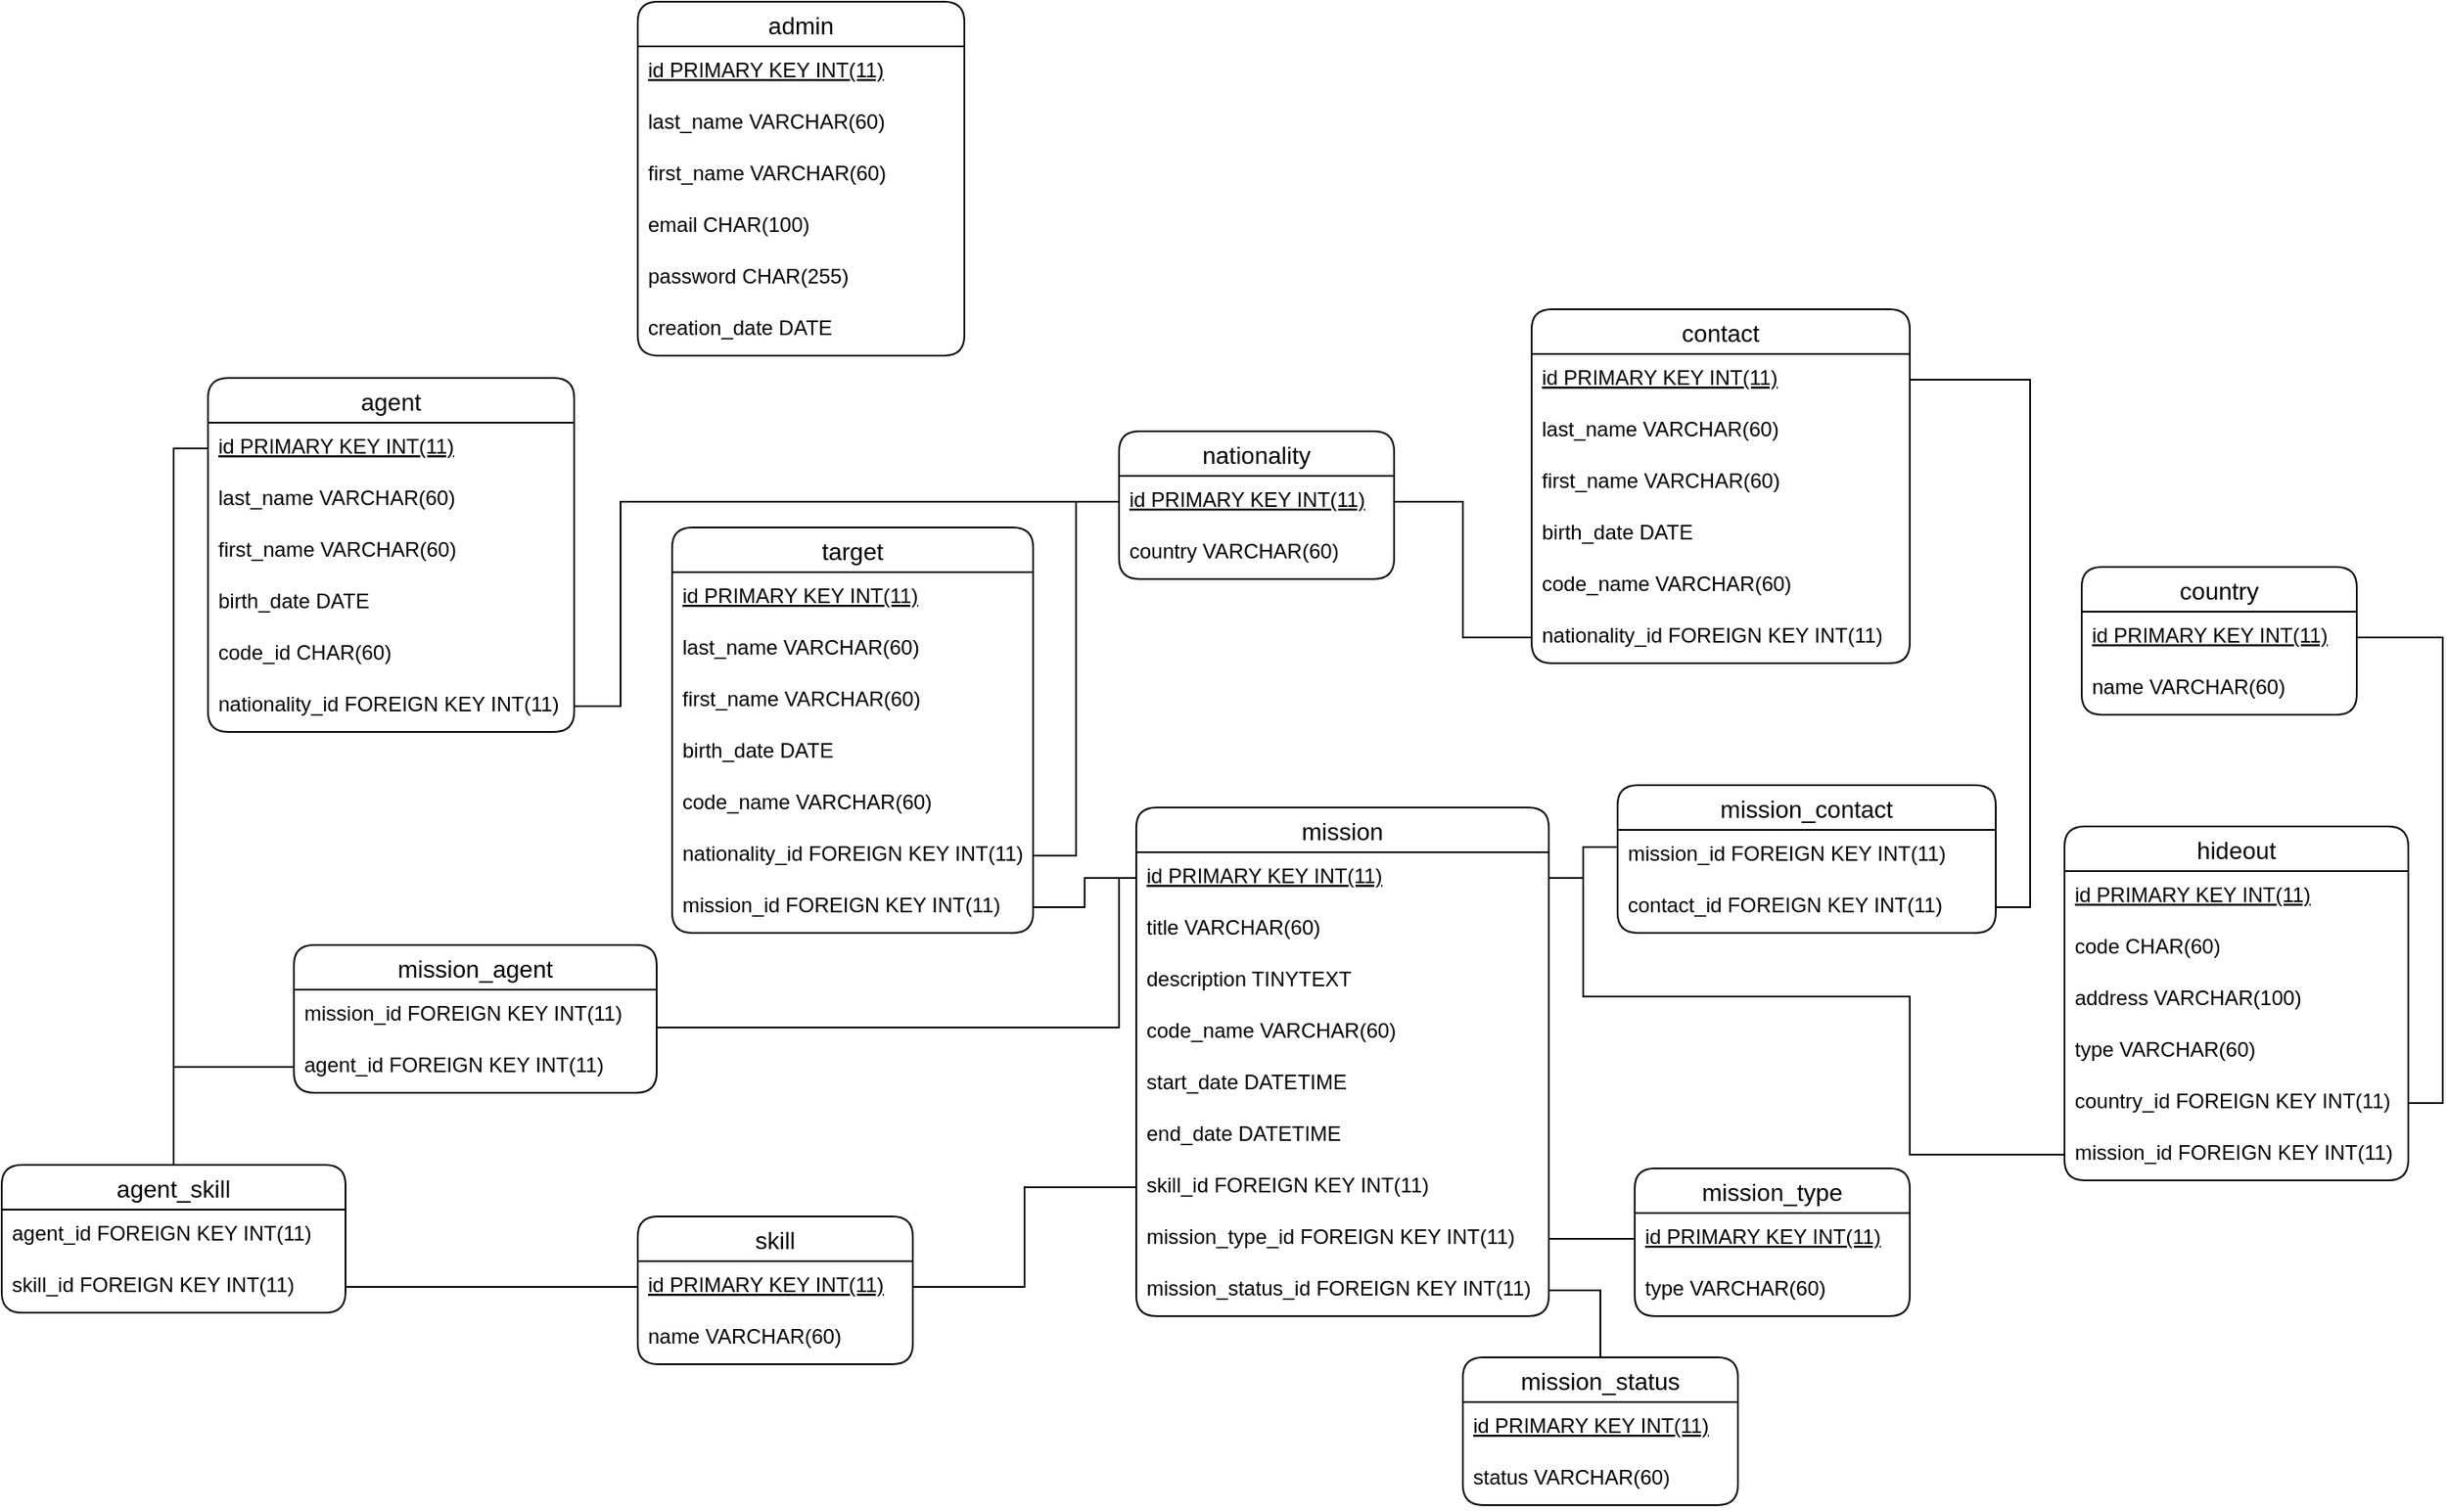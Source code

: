 <mxfile version="20.0.4" type="github"><diagram id="qepDUlMZ8FlK5z7kRhkh" name="Page-1"><mxGraphModel dx="1422" dy="762" grid="1" gridSize="10" guides="1" tooltips="1" connect="1" arrows="1" fold="1" page="1" pageScale="1" pageWidth="827" pageHeight="1169" math="0" shadow="0"><root><mxCell id="0"/><mxCell id="1" parent="0"/><mxCell id="NqERTmWYEVs4rElIwDod-1" value="agent" style="swimlane;fontStyle=0;childLayout=stackLayout;horizontal=1;startSize=26;horizontalStack=0;resizeParent=1;resizeParentMax=0;resizeLast=0;collapsible=1;marginBottom=0;align=center;fontSize=14;rounded=1;" vertex="1" parent="1"><mxGeometry x="160" y="259" width="213" height="206" as="geometry"/></mxCell><mxCell id="NqERTmWYEVs4rElIwDod-2" value="id PRIMARY KEY INT(11)" style="text;strokeColor=none;fillColor=none;spacingLeft=4;spacingRight=4;overflow=hidden;rotatable=0;points=[[0,0.5],[1,0.5]];portConstraint=eastwest;fontSize=12;fontStyle=4" vertex="1" parent="NqERTmWYEVs4rElIwDod-1"><mxGeometry y="26" width="213" height="30" as="geometry"/></mxCell><mxCell id="NqERTmWYEVs4rElIwDod-3" value="last_name VARCHAR(60)&#10;" style="text;strokeColor=none;fillColor=none;spacingLeft=4;spacingRight=4;overflow=hidden;rotatable=0;points=[[0,0.5],[1,0.5]];portConstraint=eastwest;fontSize=12;" vertex="1" parent="NqERTmWYEVs4rElIwDod-1"><mxGeometry y="56" width="213" height="30" as="geometry"/></mxCell><mxCell id="NqERTmWYEVs4rElIwDod-4" value="first_name VARCHAR(60)" style="text;strokeColor=none;fillColor=none;spacingLeft=4;spacingRight=4;overflow=hidden;rotatable=0;points=[[0,0.5],[1,0.5]];portConstraint=eastwest;fontSize=12;" vertex="1" parent="NqERTmWYEVs4rElIwDod-1"><mxGeometry y="86" width="213" height="30" as="geometry"/></mxCell><mxCell id="NqERTmWYEVs4rElIwDod-5" value="birth_date DATE" style="text;strokeColor=none;fillColor=none;spacingLeft=4;spacingRight=4;overflow=hidden;rotatable=0;points=[[0,0.5],[1,0.5]];portConstraint=eastwest;fontSize=12;" vertex="1" parent="NqERTmWYEVs4rElIwDod-1"><mxGeometry y="116" width="213" height="30" as="geometry"/></mxCell><mxCell id="NqERTmWYEVs4rElIwDod-6" value="code_id CHAR(60)" style="text;strokeColor=none;fillColor=none;spacingLeft=4;spacingRight=4;overflow=hidden;rotatable=0;points=[[0,0.5],[1,0.5]];portConstraint=eastwest;fontSize=12;" vertex="1" parent="NqERTmWYEVs4rElIwDod-1"><mxGeometry y="146" width="213" height="30" as="geometry"/></mxCell><mxCell id="NqERTmWYEVs4rElIwDod-7" value="nationality_id FOREIGN KEY INT(11)" style="text;strokeColor=none;fillColor=none;spacingLeft=4;spacingRight=4;overflow=hidden;rotatable=0;points=[[0,0.5],[1,0.5]];portConstraint=eastwest;fontSize=12;" vertex="1" parent="NqERTmWYEVs4rElIwDod-1"><mxGeometry y="176" width="213" height="30" as="geometry"/></mxCell><mxCell id="NqERTmWYEVs4rElIwDod-8" value="nationality" style="swimlane;fontStyle=0;childLayout=stackLayout;horizontal=1;startSize=26;horizontalStack=0;resizeParent=1;resizeParentMax=0;resizeLast=0;collapsible=1;marginBottom=0;align=center;fontSize=14;rounded=1;" vertex="1" parent="1"><mxGeometry x="690" y="290" width="160" height="86" as="geometry"/></mxCell><mxCell id="NqERTmWYEVs4rElIwDod-9" value="id PRIMARY KEY INT(11)" style="text;strokeColor=none;fillColor=none;spacingLeft=4;spacingRight=4;overflow=hidden;rotatable=0;points=[[0,0.5],[1,0.5]];portConstraint=eastwest;fontSize=12;fontStyle=4" vertex="1" parent="NqERTmWYEVs4rElIwDod-8"><mxGeometry y="26" width="160" height="30" as="geometry"/></mxCell><mxCell id="NqERTmWYEVs4rElIwDod-10" value="country VARCHAR(60)" style="text;strokeColor=none;fillColor=none;spacingLeft=4;spacingRight=4;overflow=hidden;rotatable=0;points=[[0,0.5],[1,0.5]];portConstraint=eastwest;fontSize=12;" vertex="1" parent="NqERTmWYEVs4rElIwDod-8"><mxGeometry y="56" width="160" height="30" as="geometry"/></mxCell><mxCell id="NqERTmWYEVs4rElIwDod-11" value="skill" style="swimlane;fontStyle=0;childLayout=stackLayout;horizontal=1;startSize=26;horizontalStack=0;resizeParent=1;resizeParentMax=0;resizeLast=0;collapsible=1;marginBottom=0;align=center;fontSize=14;rounded=1;" vertex="1" parent="1"><mxGeometry x="410" y="747" width="160" height="86" as="geometry"/></mxCell><mxCell id="NqERTmWYEVs4rElIwDod-12" value="id PRIMARY KEY INT(11)" style="text;strokeColor=none;fillColor=none;spacingLeft=4;spacingRight=4;overflow=hidden;rotatable=0;points=[[0,0.5],[1,0.5]];portConstraint=eastwest;fontSize=12;fontStyle=4" vertex="1" parent="NqERTmWYEVs4rElIwDod-11"><mxGeometry y="26" width="160" height="30" as="geometry"/></mxCell><mxCell id="NqERTmWYEVs4rElIwDod-13" value="name VARCHAR(60)" style="text;strokeColor=none;fillColor=none;spacingLeft=4;spacingRight=4;overflow=hidden;rotatable=0;points=[[0,0.5],[1,0.5]];portConstraint=eastwest;fontSize=12;" vertex="1" parent="NqERTmWYEVs4rElIwDod-11"><mxGeometry y="56" width="160" height="30" as="geometry"/></mxCell><mxCell id="NqERTmWYEVs4rElIwDod-14" value="target" style="swimlane;fontStyle=0;childLayout=stackLayout;horizontal=1;startSize=26;horizontalStack=0;resizeParent=1;resizeParentMax=0;resizeLast=0;collapsible=1;marginBottom=0;align=center;fontSize=14;rounded=1;swimlaneLine=1;" vertex="1" parent="1"><mxGeometry x="430" y="346" width="210" height="236" as="geometry"/></mxCell><mxCell id="NqERTmWYEVs4rElIwDod-15" value="id PRIMARY KEY INT(11)" style="text;strokeColor=none;fillColor=none;spacingLeft=4;spacingRight=4;overflow=hidden;rotatable=0;points=[[0,0.5],[1,0.5]];portConstraint=eastwest;fontSize=12;fontStyle=4" vertex="1" parent="NqERTmWYEVs4rElIwDod-14"><mxGeometry y="26" width="210" height="30" as="geometry"/></mxCell><mxCell id="NqERTmWYEVs4rElIwDod-16" value="last_name VARCHAR(60)" style="text;strokeColor=none;fillColor=none;spacingLeft=4;spacingRight=4;overflow=hidden;rotatable=0;points=[[0,0.5],[1,0.5]];portConstraint=eastwest;fontSize=12;" vertex="1" parent="NqERTmWYEVs4rElIwDod-14"><mxGeometry y="56" width="210" height="30" as="geometry"/></mxCell><mxCell id="NqERTmWYEVs4rElIwDod-17" value="first_name VARCHAR(60)" style="text;strokeColor=none;fillColor=none;spacingLeft=4;spacingRight=4;overflow=hidden;rotatable=0;points=[[0,0.5],[1,0.5]];portConstraint=eastwest;fontSize=12;" vertex="1" parent="NqERTmWYEVs4rElIwDod-14"><mxGeometry y="86" width="210" height="30" as="geometry"/></mxCell><mxCell id="NqERTmWYEVs4rElIwDod-18" value="birth_date DATE" style="text;strokeColor=none;fillColor=none;spacingLeft=4;spacingRight=4;overflow=hidden;rotatable=0;points=[[0,0.5],[1,0.5]];portConstraint=eastwest;fontSize=12;" vertex="1" parent="NqERTmWYEVs4rElIwDod-14"><mxGeometry y="116" width="210" height="30" as="geometry"/></mxCell><mxCell id="NqERTmWYEVs4rElIwDod-19" value="code_name VARCHAR(60)" style="text;strokeColor=none;fillColor=none;spacingLeft=4;spacingRight=4;overflow=hidden;rotatable=0;points=[[0,0.5],[1,0.5]];portConstraint=eastwest;fontSize=12;" vertex="1" parent="NqERTmWYEVs4rElIwDod-14"><mxGeometry y="146" width="210" height="30" as="geometry"/></mxCell><mxCell id="NqERTmWYEVs4rElIwDod-20" value="nationality_id FOREIGN KEY INT(11)" style="text;strokeColor=none;fillColor=none;spacingLeft=4;spacingRight=4;overflow=hidden;rotatable=0;points=[[0,0.5],[1,0.5]];portConstraint=eastwest;fontSize=12;" vertex="1" parent="NqERTmWYEVs4rElIwDod-14"><mxGeometry y="176" width="210" height="30" as="geometry"/></mxCell><mxCell id="NqERTmWYEVs4rElIwDod-21" value="mission_id FOREIGN KEY INT(11)" style="text;strokeColor=none;fillColor=none;spacingLeft=4;spacingRight=4;overflow=hidden;rotatable=0;points=[[0,0.5],[1,0.5]];portConstraint=eastwest;fontSize=12;" vertex="1" parent="NqERTmWYEVs4rElIwDod-14"><mxGeometry y="206" width="210" height="30" as="geometry"/></mxCell><mxCell id="NqERTmWYEVs4rElIwDod-22" value="contact" style="swimlane;fontStyle=0;childLayout=stackLayout;horizontal=1;startSize=26;horizontalStack=0;resizeParent=1;resizeParentMax=0;resizeLast=0;collapsible=1;marginBottom=0;align=center;fontSize=14;rounded=1;" vertex="1" parent="1"><mxGeometry x="930" y="219" width="220" height="206" as="geometry"/></mxCell><mxCell id="NqERTmWYEVs4rElIwDod-23" value="id PRIMARY KEY INT(11)" style="text;strokeColor=none;fillColor=none;spacingLeft=4;spacingRight=4;overflow=hidden;rotatable=0;points=[[0,0.5],[1,0.5]];portConstraint=eastwest;fontSize=12;fontStyle=4" vertex="1" parent="NqERTmWYEVs4rElIwDod-22"><mxGeometry y="26" width="220" height="30" as="geometry"/></mxCell><mxCell id="NqERTmWYEVs4rElIwDod-24" value="last_name VARCHAR(60)" style="text;strokeColor=none;fillColor=none;spacingLeft=4;spacingRight=4;overflow=hidden;rotatable=0;points=[[0,0.5],[1,0.5]];portConstraint=eastwest;fontSize=12;" vertex="1" parent="NqERTmWYEVs4rElIwDod-22"><mxGeometry y="56" width="220" height="30" as="geometry"/></mxCell><mxCell id="NqERTmWYEVs4rElIwDod-25" value="first_name VARCHAR(60)" style="text;strokeColor=none;fillColor=none;spacingLeft=4;spacingRight=4;overflow=hidden;rotatable=0;points=[[0,0.5],[1,0.5]];portConstraint=eastwest;fontSize=12;" vertex="1" parent="NqERTmWYEVs4rElIwDod-22"><mxGeometry y="86" width="220" height="30" as="geometry"/></mxCell><mxCell id="NqERTmWYEVs4rElIwDod-26" value="birth_date DATE" style="text;strokeColor=none;fillColor=none;spacingLeft=4;spacingRight=4;overflow=hidden;rotatable=0;points=[[0,0.5],[1,0.5]];portConstraint=eastwest;fontSize=12;" vertex="1" parent="NqERTmWYEVs4rElIwDod-22"><mxGeometry y="116" width="220" height="30" as="geometry"/></mxCell><mxCell id="NqERTmWYEVs4rElIwDod-27" value="code_name VARCHAR(60)" style="text;strokeColor=none;fillColor=none;spacingLeft=4;spacingRight=4;overflow=hidden;rotatable=0;points=[[0,0.5],[1,0.5]];portConstraint=eastwest;fontSize=12;" vertex="1" parent="NqERTmWYEVs4rElIwDod-22"><mxGeometry y="146" width="220" height="30" as="geometry"/></mxCell><mxCell id="NqERTmWYEVs4rElIwDod-28" value="nationality_id FOREIGN KEY INT(11)" style="text;strokeColor=none;fillColor=none;spacingLeft=4;spacingRight=4;overflow=hidden;rotatable=0;points=[[0,0.5],[1,0.5]];portConstraint=eastwest;fontSize=12;" vertex="1" parent="NqERTmWYEVs4rElIwDod-22"><mxGeometry y="176" width="220" height="30" as="geometry"/></mxCell><mxCell id="NqERTmWYEVs4rElIwDod-29" value="country" style="swimlane;fontStyle=0;childLayout=stackLayout;horizontal=1;startSize=26;horizontalStack=0;resizeParent=1;resizeParentMax=0;resizeLast=0;collapsible=1;marginBottom=0;align=center;fontSize=14;rounded=1;" vertex="1" parent="1"><mxGeometry x="1250" y="369" width="160" height="86" as="geometry"/></mxCell><mxCell id="NqERTmWYEVs4rElIwDod-30" value="id PRIMARY KEY INT(11)" style="text;strokeColor=none;fillColor=none;spacingLeft=4;spacingRight=4;overflow=hidden;rotatable=0;points=[[0,0.5],[1,0.5]];portConstraint=eastwest;fontSize=12;fontStyle=4;rounded=1;" vertex="1" parent="NqERTmWYEVs4rElIwDod-29"><mxGeometry y="26" width="160" height="30" as="geometry"/></mxCell><mxCell id="NqERTmWYEVs4rElIwDod-31" value="name VARCHAR(60)" style="text;strokeColor=none;fillColor=none;spacingLeft=4;spacingRight=4;overflow=hidden;rotatable=0;points=[[0,0.5],[1,0.5]];portConstraint=eastwest;fontSize=12;" vertex="1" parent="NqERTmWYEVs4rElIwDod-29"><mxGeometry y="56" width="160" height="30" as="geometry"/></mxCell><mxCell id="NqERTmWYEVs4rElIwDod-32" value="hideout" style="swimlane;fontStyle=0;childLayout=stackLayout;horizontal=1;startSize=26;horizontalStack=0;resizeParent=1;resizeParentMax=0;resizeLast=0;collapsible=1;marginBottom=0;align=center;fontSize=14;rounded=1;" vertex="1" parent="1"><mxGeometry x="1240" y="520" width="200" height="206" as="geometry"/></mxCell><mxCell id="NqERTmWYEVs4rElIwDod-33" value="id PRIMARY KEY INT(11)" style="text;strokeColor=none;fillColor=none;spacingLeft=4;spacingRight=4;overflow=hidden;rotatable=0;points=[[0,0.5],[1,0.5]];portConstraint=eastwest;fontSize=12;rounded=1;fontStyle=4" vertex="1" parent="NqERTmWYEVs4rElIwDod-32"><mxGeometry y="26" width="200" height="30" as="geometry"/></mxCell><mxCell id="NqERTmWYEVs4rElIwDod-34" value="code CHAR(60)" style="text;strokeColor=none;fillColor=none;spacingLeft=4;spacingRight=4;overflow=hidden;rotatable=0;points=[[0,0.5],[1,0.5]];portConstraint=eastwest;fontSize=12;rounded=1;" vertex="1" parent="NqERTmWYEVs4rElIwDod-32"><mxGeometry y="56" width="200" height="30" as="geometry"/></mxCell><mxCell id="NqERTmWYEVs4rElIwDod-35" value="address VARCHAR(100)" style="text;strokeColor=none;fillColor=none;spacingLeft=4;spacingRight=4;overflow=hidden;rotatable=0;points=[[0,0.5],[1,0.5]];portConstraint=eastwest;fontSize=12;rounded=1;" vertex="1" parent="NqERTmWYEVs4rElIwDod-32"><mxGeometry y="86" width="200" height="30" as="geometry"/></mxCell><mxCell id="NqERTmWYEVs4rElIwDod-36" value="type VARCHAR(60)" style="text;strokeColor=none;fillColor=none;spacingLeft=4;spacingRight=4;overflow=hidden;rotatable=0;points=[[0,0.5],[1,0.5]];portConstraint=eastwest;fontSize=12;rounded=1;" vertex="1" parent="NqERTmWYEVs4rElIwDod-32"><mxGeometry y="116" width="200" height="30" as="geometry"/></mxCell><mxCell id="NqERTmWYEVs4rElIwDod-37" value="country_id FOREIGN KEY INT(11)" style="text;strokeColor=none;fillColor=none;spacingLeft=4;spacingRight=4;overflow=hidden;rotatable=0;points=[[0,0.5],[1,0.5]];portConstraint=eastwest;fontSize=12;rounded=1;" vertex="1" parent="NqERTmWYEVs4rElIwDod-32"><mxGeometry y="146" width="200" height="30" as="geometry"/></mxCell><mxCell id="NqERTmWYEVs4rElIwDod-38" value="mission_id FOREIGN KEY INT(11)" style="text;strokeColor=none;fillColor=none;spacingLeft=4;spacingRight=4;overflow=hidden;rotatable=0;points=[[0,0.5],[1,0.5]];portConstraint=eastwest;fontSize=12;rounded=1;" vertex="1" parent="NqERTmWYEVs4rElIwDod-32"><mxGeometry y="176" width="200" height="30" as="geometry"/></mxCell><mxCell id="NqERTmWYEVs4rElIwDod-39" value="mission" style="swimlane;fontStyle=0;childLayout=stackLayout;horizontal=1;startSize=26;horizontalStack=0;resizeParent=1;resizeParentMax=0;resizeLast=0;collapsible=1;marginBottom=0;align=center;fontSize=14;rounded=1;" vertex="1" parent="1"><mxGeometry x="700" y="509" width="240" height="296" as="geometry"/></mxCell><mxCell id="NqERTmWYEVs4rElIwDod-40" value="id PRIMARY KEY INT(11)" style="text;strokeColor=none;fillColor=none;spacingLeft=4;spacingRight=4;overflow=hidden;rotatable=0;points=[[0,0.5],[1,0.5]];portConstraint=eastwest;fontSize=12;rounded=1;fontStyle=4" vertex="1" parent="NqERTmWYEVs4rElIwDod-39"><mxGeometry y="26" width="240" height="30" as="geometry"/></mxCell><mxCell id="NqERTmWYEVs4rElIwDod-41" value="title VARCHAR(60)" style="text;strokeColor=none;fillColor=none;spacingLeft=4;spacingRight=4;overflow=hidden;rotatable=0;points=[[0,0.5],[1,0.5]];portConstraint=eastwest;fontSize=12;rounded=1;" vertex="1" parent="NqERTmWYEVs4rElIwDod-39"><mxGeometry y="56" width="240" height="30" as="geometry"/></mxCell><mxCell id="NqERTmWYEVs4rElIwDod-42" value="description TINYTEXT" style="text;strokeColor=none;fillColor=none;spacingLeft=4;spacingRight=4;overflow=hidden;rotatable=0;points=[[0,0.5],[1,0.5]];portConstraint=eastwest;fontSize=12;rounded=1;" vertex="1" parent="NqERTmWYEVs4rElIwDod-39"><mxGeometry y="86" width="240" height="30" as="geometry"/></mxCell><mxCell id="NqERTmWYEVs4rElIwDod-43" value="code_name VARCHAR(60)" style="text;strokeColor=none;fillColor=none;spacingLeft=4;spacingRight=4;overflow=hidden;rotatable=0;points=[[0,0.5],[1,0.5]];portConstraint=eastwest;fontSize=12;rounded=1;" vertex="1" parent="NqERTmWYEVs4rElIwDod-39"><mxGeometry y="116" width="240" height="30" as="geometry"/></mxCell><mxCell id="NqERTmWYEVs4rElIwDod-44" value="start_date DATETIME" style="text;strokeColor=none;fillColor=none;spacingLeft=4;spacingRight=4;overflow=hidden;rotatable=0;points=[[0,0.5],[1,0.5]];portConstraint=eastwest;fontSize=12;rounded=1;" vertex="1" parent="NqERTmWYEVs4rElIwDod-39"><mxGeometry y="146" width="240" height="30" as="geometry"/></mxCell><mxCell id="NqERTmWYEVs4rElIwDod-45" value="end_date DATETIME" style="text;strokeColor=none;fillColor=none;spacingLeft=4;spacingRight=4;overflow=hidden;rotatable=0;points=[[0,0.5],[1,0.5]];portConstraint=eastwest;fontSize=12;rounded=1;" vertex="1" parent="NqERTmWYEVs4rElIwDod-39"><mxGeometry y="176" width="240" height="30" as="geometry"/></mxCell><mxCell id="NqERTmWYEVs4rElIwDod-46" value="skill_id FOREIGN KEY INT(11)" style="text;strokeColor=none;fillColor=none;spacingLeft=4;spacingRight=4;overflow=hidden;rotatable=0;points=[[0,0.5],[1,0.5]];portConstraint=eastwest;fontSize=12;rounded=1;" vertex="1" parent="NqERTmWYEVs4rElIwDod-39"><mxGeometry y="206" width="240" height="30" as="geometry"/></mxCell><mxCell id="NqERTmWYEVs4rElIwDod-47" value="mission_type_id FOREIGN KEY INT(11)" style="text;strokeColor=none;fillColor=none;spacingLeft=4;spacingRight=4;overflow=hidden;rotatable=0;points=[[0,0.5],[1,0.5]];portConstraint=eastwest;fontSize=12;rounded=1;" vertex="1" parent="NqERTmWYEVs4rElIwDod-39"><mxGeometry y="236" width="240" height="30" as="geometry"/></mxCell><mxCell id="NqERTmWYEVs4rElIwDod-48" value="mission_status_id FOREIGN KEY INT(11)" style="text;strokeColor=none;fillColor=none;spacingLeft=4;spacingRight=4;overflow=hidden;rotatable=0;points=[[0,0.5],[1,0.5]];portConstraint=eastwest;fontSize=12;rounded=1;" vertex="1" parent="NqERTmWYEVs4rElIwDod-39"><mxGeometry y="266" width="240" height="30" as="geometry"/></mxCell><mxCell id="NqERTmWYEVs4rElIwDod-49" value="admin" style="swimlane;fontStyle=0;childLayout=stackLayout;horizontal=1;startSize=26;horizontalStack=0;resizeParent=1;resizeParentMax=0;resizeLast=0;collapsible=1;marginBottom=0;align=center;fontSize=14;rounded=1;" vertex="1" parent="1"><mxGeometry x="410" y="40" width="190" height="206" as="geometry"/></mxCell><mxCell id="NqERTmWYEVs4rElIwDod-50" value="id PRIMARY KEY INT(11)" style="text;strokeColor=none;fillColor=none;spacingLeft=4;spacingRight=4;overflow=hidden;rotatable=0;points=[[0,0.5],[1,0.5]];portConstraint=eastwest;fontSize=12;rounded=1;fontStyle=4" vertex="1" parent="NqERTmWYEVs4rElIwDod-49"><mxGeometry y="26" width="190" height="30" as="geometry"/></mxCell><mxCell id="NqERTmWYEVs4rElIwDod-51" value="last_name VARCHAR(60)" style="text;strokeColor=none;fillColor=none;spacingLeft=4;spacingRight=4;overflow=hidden;rotatable=0;points=[[0,0.5],[1,0.5]];portConstraint=eastwest;fontSize=12;rounded=1;" vertex="1" parent="NqERTmWYEVs4rElIwDod-49"><mxGeometry y="56" width="190" height="30" as="geometry"/></mxCell><mxCell id="NqERTmWYEVs4rElIwDod-52" value="first_name VARCHAR(60)" style="text;strokeColor=none;fillColor=none;spacingLeft=4;spacingRight=4;overflow=hidden;rotatable=0;points=[[0,0.5],[1,0.5]];portConstraint=eastwest;fontSize=12;rounded=1;" vertex="1" parent="NqERTmWYEVs4rElIwDod-49"><mxGeometry y="86" width="190" height="30" as="geometry"/></mxCell><mxCell id="NqERTmWYEVs4rElIwDod-53" value="email CHAR(100)" style="text;strokeColor=none;fillColor=none;spacingLeft=4;spacingRight=4;overflow=hidden;rotatable=0;points=[[0,0.5],[1,0.5]];portConstraint=eastwest;fontSize=12;rounded=1;" vertex="1" parent="NqERTmWYEVs4rElIwDod-49"><mxGeometry y="116" width="190" height="30" as="geometry"/></mxCell><mxCell id="NqERTmWYEVs4rElIwDod-54" value="password CHAR(255)" style="text;strokeColor=none;fillColor=none;spacingLeft=4;spacingRight=4;overflow=hidden;rotatable=0;points=[[0,0.5],[1,0.5]];portConstraint=eastwest;fontSize=12;rounded=1;" vertex="1" parent="NqERTmWYEVs4rElIwDod-49"><mxGeometry y="146" width="190" height="30" as="geometry"/></mxCell><mxCell id="NqERTmWYEVs4rElIwDod-55" value="creation_date DATE" style="text;strokeColor=none;fillColor=none;spacingLeft=4;spacingRight=4;overflow=hidden;rotatable=0;points=[[0,0.5],[1,0.5]];portConstraint=eastwest;fontSize=12;rounded=1;" vertex="1" parent="NqERTmWYEVs4rElIwDod-49"><mxGeometry y="176" width="190" height="30" as="geometry"/></mxCell><mxCell id="NqERTmWYEVs4rElIwDod-56" style="edgeStyle=orthogonalEdgeStyle;rounded=0;orthogonalLoop=1;jettySize=auto;html=1;entryX=1;entryY=0.5;entryDx=0;entryDy=0;startArrow=none;startFill=0;endArrow=none;endFill=0;" edge="1" parent="1" source="NqERTmWYEVs4rElIwDod-57" target="NqERTmWYEVs4rElIwDod-48"><mxGeometry relative="1" as="geometry"/></mxCell><mxCell id="NqERTmWYEVs4rElIwDod-57" value="mission_status" style="swimlane;fontStyle=0;childLayout=stackLayout;horizontal=1;startSize=26;horizontalStack=0;resizeParent=1;resizeParentMax=0;resizeLast=0;collapsible=1;marginBottom=0;align=center;fontSize=14;rounded=1;" vertex="1" parent="1"><mxGeometry x="890" y="829" width="160" height="86" as="geometry"/></mxCell><mxCell id="NqERTmWYEVs4rElIwDod-58" value="id PRIMARY KEY INT(11)" style="text;strokeColor=none;fillColor=none;spacingLeft=4;spacingRight=4;overflow=hidden;rotatable=0;points=[[0,0.5],[1,0.5]];portConstraint=eastwest;fontSize=12;rounded=1;fontStyle=4" vertex="1" parent="NqERTmWYEVs4rElIwDod-57"><mxGeometry y="26" width="160" height="30" as="geometry"/></mxCell><mxCell id="NqERTmWYEVs4rElIwDod-59" value="status VARCHAR(60)" style="text;strokeColor=none;fillColor=none;spacingLeft=4;spacingRight=4;overflow=hidden;rotatable=0;points=[[0,0.5],[1,0.5]];portConstraint=eastwest;fontSize=12;rounded=1;" vertex="1" parent="NqERTmWYEVs4rElIwDod-57"><mxGeometry y="56" width="160" height="30" as="geometry"/></mxCell><mxCell id="NqERTmWYEVs4rElIwDod-60" value="mission_type" style="swimlane;fontStyle=0;childLayout=stackLayout;horizontal=1;startSize=26;horizontalStack=0;resizeParent=1;resizeParentMax=0;resizeLast=0;collapsible=1;marginBottom=0;align=center;fontSize=14;rounded=1;" vertex="1" parent="1"><mxGeometry x="990" y="719" width="160" height="86" as="geometry"/></mxCell><mxCell id="NqERTmWYEVs4rElIwDod-61" value="id PRIMARY KEY INT(11)" style="text;strokeColor=none;fillColor=none;spacingLeft=4;spacingRight=4;overflow=hidden;rotatable=0;points=[[0,0.5],[1,0.5]];portConstraint=eastwest;fontSize=12;rounded=1;fontStyle=4" vertex="1" parent="NqERTmWYEVs4rElIwDod-60"><mxGeometry y="26" width="160" height="30" as="geometry"/></mxCell><mxCell id="NqERTmWYEVs4rElIwDod-62" value="type VARCHAR(60)" style="text;strokeColor=none;fillColor=none;spacingLeft=4;spacingRight=4;overflow=hidden;rotatable=0;points=[[0,0.5],[1,0.5]];portConstraint=eastwest;fontSize=12;rounded=1;" vertex="1" parent="NqERTmWYEVs4rElIwDod-60"><mxGeometry y="56" width="160" height="30" as="geometry"/></mxCell><mxCell id="NqERTmWYEVs4rElIwDod-63" style="edgeStyle=orthogonalEdgeStyle;rounded=0;orthogonalLoop=1;jettySize=auto;html=1;exitX=0.5;exitY=0;exitDx=0;exitDy=0;entryX=0;entryY=0.5;entryDx=0;entryDy=0;startArrow=none;startFill=0;endArrow=none;endFill=0;" edge="1" parent="1" source="NqERTmWYEVs4rElIwDod-64" target="NqERTmWYEVs4rElIwDod-2"><mxGeometry relative="1" as="geometry"/></mxCell><mxCell id="NqERTmWYEVs4rElIwDod-64" value="agent_skill" style="swimlane;fontStyle=0;childLayout=stackLayout;horizontal=1;startSize=26;horizontalStack=0;resizeParent=1;resizeParentMax=0;resizeLast=0;collapsible=1;marginBottom=0;align=center;fontSize=14;rounded=1;" vertex="1" parent="1"><mxGeometry x="40" y="717" width="200" height="86" as="geometry"/></mxCell><mxCell id="NqERTmWYEVs4rElIwDod-65" value="agent_id FOREIGN KEY INT(11)" style="text;strokeColor=none;fillColor=none;spacingLeft=4;spacingRight=4;overflow=hidden;rotatable=0;points=[[0,0.5],[1,0.5]];portConstraint=eastwest;fontSize=12;rounded=1;" vertex="1" parent="NqERTmWYEVs4rElIwDod-64"><mxGeometry y="26" width="200" height="30" as="geometry"/></mxCell><mxCell id="NqERTmWYEVs4rElIwDod-66" value="skill_id FOREIGN KEY INT(11)" style="text;strokeColor=none;fillColor=none;spacingLeft=4;spacingRight=4;overflow=hidden;rotatable=0;points=[[0,0.5],[1,0.5]];portConstraint=eastwest;fontSize=12;rounded=1;" vertex="1" parent="NqERTmWYEVs4rElIwDod-64"><mxGeometry y="56" width="200" height="30" as="geometry"/></mxCell><mxCell id="NqERTmWYEVs4rElIwDod-67" value="mission_contact" style="swimlane;fontStyle=0;childLayout=stackLayout;horizontal=1;startSize=26;horizontalStack=0;resizeParent=1;resizeParentMax=0;resizeLast=0;collapsible=1;marginBottom=0;align=center;fontSize=14;rounded=1;" vertex="1" parent="1"><mxGeometry x="980" y="496" width="220" height="86" as="geometry"/></mxCell><mxCell id="NqERTmWYEVs4rElIwDod-68" value="mission_id FOREIGN KEY INT(11)" style="text;strokeColor=none;fillColor=none;spacingLeft=4;spacingRight=4;overflow=hidden;rotatable=0;points=[[0,0.5],[1,0.5]];portConstraint=eastwest;fontSize=12;rounded=1;" vertex="1" parent="NqERTmWYEVs4rElIwDod-67"><mxGeometry y="26" width="220" height="30" as="geometry"/></mxCell><mxCell id="NqERTmWYEVs4rElIwDod-69" value="contact_id FOREIGN KEY INT(11)" style="text;strokeColor=none;fillColor=none;spacingLeft=4;spacingRight=4;overflow=hidden;rotatable=0;points=[[0,0.5],[1,0.5]];portConstraint=eastwest;fontSize=12;rounded=1;" vertex="1" parent="NqERTmWYEVs4rElIwDod-67"><mxGeometry y="56" width="220" height="30" as="geometry"/></mxCell><mxCell id="NqERTmWYEVs4rElIwDod-70" style="edgeStyle=orthogonalEdgeStyle;rounded=0;orthogonalLoop=1;jettySize=auto;html=1;exitX=1;exitY=0.5;exitDx=0;exitDy=0;entryX=0;entryY=0;entryDx=0;entryDy=0;entryPerimeter=0;startArrow=none;startFill=0;endArrow=none;endFill=0;" edge="1" parent="1" source="NqERTmWYEVs4rElIwDod-40" target="NqERTmWYEVs4rElIwDod-69"><mxGeometry relative="1" as="geometry"/></mxCell><mxCell id="NqERTmWYEVs4rElIwDod-71" style="edgeStyle=orthogonalEdgeStyle;rounded=0;orthogonalLoop=1;jettySize=auto;html=1;exitX=1;exitY=0.5;exitDx=0;exitDy=0;entryX=0;entryY=0.5;entryDx=0;entryDy=0;startArrow=none;startFill=0;endArrow=none;endFill=0;" edge="1" parent="1" source="NqERTmWYEVs4rElIwDod-21" target="NqERTmWYEVs4rElIwDod-40"><mxGeometry relative="1" as="geometry"/></mxCell><mxCell id="NqERTmWYEVs4rElIwDod-72" value="mission_agent" style="swimlane;fontStyle=0;childLayout=stackLayout;horizontal=1;startSize=26;horizontalStack=0;resizeParent=1;resizeParentMax=0;resizeLast=0;collapsible=1;marginBottom=0;align=center;fontSize=14;rounded=1;" vertex="1" parent="1"><mxGeometry x="210" y="589" width="211" height="86" as="geometry"/></mxCell><mxCell id="NqERTmWYEVs4rElIwDod-73" value="mission_id FOREIGN KEY INT(11)" style="text;strokeColor=none;fillColor=none;spacingLeft=4;spacingRight=4;overflow=hidden;rotatable=0;points=[[0,0.5],[1,0.5]];portConstraint=eastwest;fontSize=12;rounded=1;" vertex="1" parent="NqERTmWYEVs4rElIwDod-72"><mxGeometry y="26" width="211" height="30" as="geometry"/></mxCell><mxCell id="NqERTmWYEVs4rElIwDod-74" value="agent_id FOREIGN KEY INT(11)" style="text;strokeColor=none;fillColor=none;spacingLeft=4;spacingRight=4;overflow=hidden;rotatable=0;points=[[0,0.5],[1,0.5]];portConstraint=eastwest;fontSize=12;rounded=1;" vertex="1" parent="NqERTmWYEVs4rElIwDod-72"><mxGeometry y="56" width="211" height="30" as="geometry"/></mxCell><mxCell id="NqERTmWYEVs4rElIwDod-75" style="edgeStyle=orthogonalEdgeStyle;rounded=0;orthogonalLoop=1;jettySize=auto;html=1;exitX=0;exitY=0.5;exitDx=0;exitDy=0;entryX=1;entryY=0.5;entryDx=0;entryDy=0;startArrow=none;startFill=0;endArrow=none;endFill=0;" edge="1" parent="1" source="NqERTmWYEVs4rElIwDod-61" target="NqERTmWYEVs4rElIwDod-47"><mxGeometry relative="1" as="geometry"/></mxCell><mxCell id="NqERTmWYEVs4rElIwDod-76" style="edgeStyle=orthogonalEdgeStyle;rounded=0;orthogonalLoop=1;jettySize=auto;html=1;exitX=0;exitY=0.5;exitDx=0;exitDy=0;entryX=1;entryY=0.5;entryDx=0;entryDy=0;startArrow=none;startFill=0;endArrow=none;endFill=0;" edge="1" parent="1" source="NqERTmWYEVs4rElIwDod-28" target="NqERTmWYEVs4rElIwDod-9"><mxGeometry relative="1" as="geometry"/></mxCell><mxCell id="NqERTmWYEVs4rElIwDod-77" style="edgeStyle=orthogonalEdgeStyle;rounded=0;orthogonalLoop=1;jettySize=auto;html=1;exitX=0;exitY=0.5;exitDx=0;exitDy=0;entryX=0;entryY=0.5;entryDx=0;entryDy=0;startArrow=none;startFill=0;endArrow=none;endFill=0;" edge="1" parent="1" source="NqERTmWYEVs4rElIwDod-74" target="NqERTmWYEVs4rElIwDod-2"><mxGeometry relative="1" as="geometry"/></mxCell><mxCell id="NqERTmWYEVs4rElIwDod-78" style="edgeStyle=orthogonalEdgeStyle;rounded=0;orthogonalLoop=1;jettySize=auto;html=1;exitX=1;exitY=0.5;exitDx=0;exitDy=0;entryX=1;entryY=0.5;entryDx=0;entryDy=0;startArrow=none;startFill=0;endArrow=none;endFill=0;" edge="1" parent="1" source="NqERTmWYEVs4rElIwDod-37" target="NqERTmWYEVs4rElIwDod-30"><mxGeometry relative="1" as="geometry"/></mxCell><mxCell id="NqERTmWYEVs4rElIwDod-79" style="edgeStyle=orthogonalEdgeStyle;rounded=0;orthogonalLoop=1;jettySize=auto;html=1;exitX=0;exitY=0.5;exitDx=0;exitDy=0;startArrow=none;startFill=0;endArrow=none;endFill=0;" edge="1" parent="1" source="NqERTmWYEVs4rElIwDod-38" target="NqERTmWYEVs4rElIwDod-40"><mxGeometry relative="1" as="geometry"><Array as="points"><mxPoint x="1150" y="711"/><mxPoint x="1150" y="619"/><mxPoint x="960" y="619"/><mxPoint x="960" y="550"/></Array></mxGeometry></mxCell><mxCell id="NqERTmWYEVs4rElIwDod-80" style="edgeStyle=orthogonalEdgeStyle;rounded=0;orthogonalLoop=1;jettySize=auto;html=1;exitX=1;exitY=0.5;exitDx=0;exitDy=0;entryX=0;entryY=0.5;entryDx=0;entryDy=0;startArrow=none;startFill=0;endArrow=none;endFill=0;" edge="1" parent="1" source="NqERTmWYEVs4rElIwDod-20" target="NqERTmWYEVs4rElIwDod-9"><mxGeometry relative="1" as="geometry"/></mxCell><mxCell id="NqERTmWYEVs4rElIwDod-81" style="edgeStyle=orthogonalEdgeStyle;rounded=0;orthogonalLoop=1;jettySize=auto;html=1;exitX=1;exitY=0.5;exitDx=0;exitDy=0;entryX=0;entryY=0.5;entryDx=0;entryDy=0;startArrow=none;startFill=0;endArrow=none;endFill=0;" edge="1" parent="1" source="NqERTmWYEVs4rElIwDod-66" target="NqERTmWYEVs4rElIwDod-12"><mxGeometry relative="1" as="geometry"/></mxCell><mxCell id="NqERTmWYEVs4rElIwDod-82" style="edgeStyle=orthogonalEdgeStyle;rounded=0;orthogonalLoop=1;jettySize=auto;html=1;exitX=1;exitY=0.5;exitDx=0;exitDy=0;entryX=0;entryY=0.5;entryDx=0;entryDy=0;startArrow=none;startFill=0;endArrow=none;endFill=0;" edge="1" parent="1" source="NqERTmWYEVs4rElIwDod-12" target="NqERTmWYEVs4rElIwDod-46"><mxGeometry relative="1" as="geometry"/></mxCell><mxCell id="NqERTmWYEVs4rElIwDod-83" style="edgeStyle=orthogonalEdgeStyle;rounded=0;orthogonalLoop=1;jettySize=auto;html=1;exitX=1;exitY=0.5;exitDx=0;exitDy=0;entryX=0;entryY=0.5;entryDx=0;entryDy=0;startArrow=none;startFill=0;endArrow=none;endFill=0;" edge="1" parent="1" source="NqERTmWYEVs4rElIwDod-73" target="NqERTmWYEVs4rElIwDod-40"><mxGeometry relative="1" as="geometry"><Array as="points"><mxPoint x="421" y="637"/><mxPoint x="690" y="637"/><mxPoint x="690" y="550"/></Array></mxGeometry></mxCell><mxCell id="NqERTmWYEVs4rElIwDod-84" style="edgeStyle=orthogonalEdgeStyle;rounded=0;orthogonalLoop=1;jettySize=auto;html=1;exitX=1;exitY=0.5;exitDx=0;exitDy=0;entryX=1;entryY=0.5;entryDx=0;entryDy=0;startArrow=none;startFill=0;endArrow=none;endFill=0;" edge="1" parent="1" source="NqERTmWYEVs4rElIwDod-69" target="NqERTmWYEVs4rElIwDod-23"><mxGeometry relative="1" as="geometry"/></mxCell><mxCell id="NqERTmWYEVs4rElIwDod-85" style="edgeStyle=orthogonalEdgeStyle;rounded=0;orthogonalLoop=1;jettySize=auto;html=1;exitX=1;exitY=0.5;exitDx=0;exitDy=0;entryX=0;entryY=0.5;entryDx=0;entryDy=0;startArrow=none;startFill=0;endArrow=none;endFill=0;" edge="1" parent="1" source="NqERTmWYEVs4rElIwDod-7" target="NqERTmWYEVs4rElIwDod-9"><mxGeometry relative="1" as="geometry"><Array as="points"><mxPoint x="400" y="450"/><mxPoint x="400" y="331"/></Array></mxGeometry></mxCell></root></mxGraphModel></diagram></mxfile>